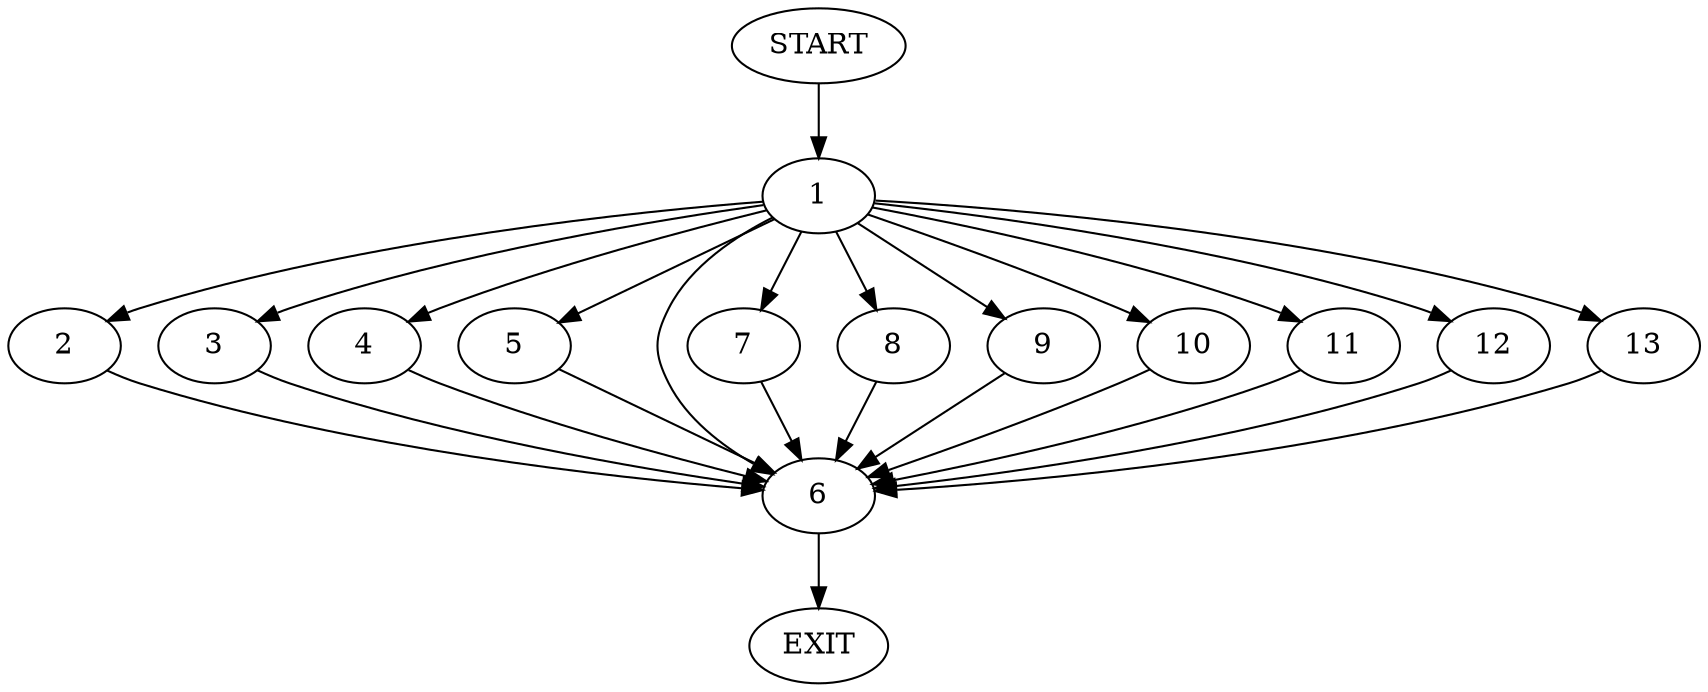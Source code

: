digraph {
0 [label="START"]
14 [label="EXIT"]
0 -> 1
1 -> 2
1 -> 3
1 -> 4
1 -> 5
1 -> 6
1 -> 7
1 -> 8
1 -> 9
1 -> 10
1 -> 11
1 -> 12
1 -> 13
8 -> 6
9 -> 6
7 -> 6
12 -> 6
4 -> 6
13 -> 6
3 -> 6
11 -> 6
10 -> 6
6 -> 14
2 -> 6
5 -> 6
}
